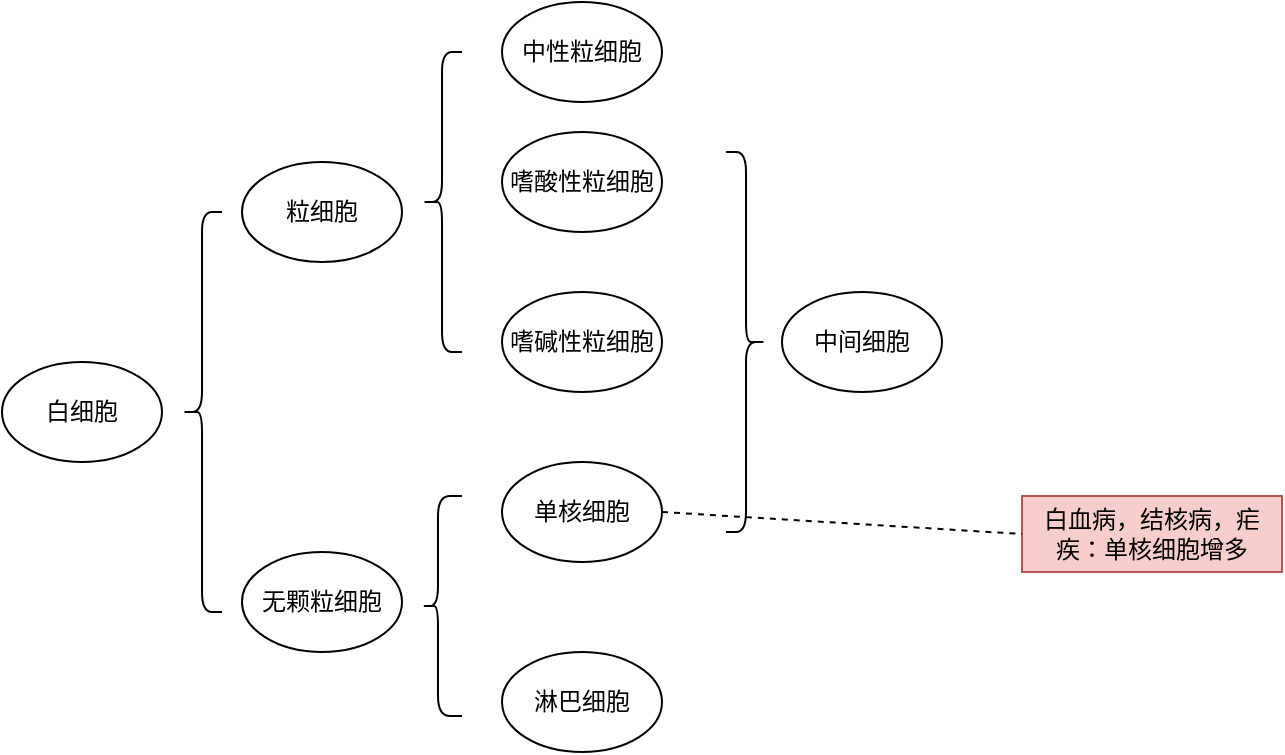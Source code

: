 <mxfile version="10.8.8" type="github"><diagram id="0BJh0TJwJuw2dSTNsCp6" name="Page-1"><mxGraphModel dx="886" dy="593" grid="1" gridSize="10" guides="1" tooltips="1" connect="1" arrows="1" fold="1" page="1" pageScale="1" pageWidth="827" pageHeight="1169" math="0" shadow="0"><root><mxCell id="0"/><mxCell id="1" parent="0"/><mxCell id="dm3yWKFuV2QbHP_AtAVy-1" value="" style="shape=curlyBracket;whiteSpace=wrap;html=1;rounded=1;" parent="1" vertex="1"><mxGeometry x="240" y="140" width="20" height="200" as="geometry"/></mxCell><mxCell id="dm3yWKFuV2QbHP_AtAVy-2" value="白细胞" style="ellipse;whiteSpace=wrap;html=1;" parent="1" vertex="1"><mxGeometry x="150" y="215" width="80" height="50" as="geometry"/></mxCell><mxCell id="dm3yWKFuV2QbHP_AtAVy-3" value="粒细胞" style="ellipse;whiteSpace=wrap;html=1;" parent="1" vertex="1"><mxGeometry x="270" y="115" width="80" height="50" as="geometry"/></mxCell><mxCell id="dm3yWKFuV2QbHP_AtAVy-4" value="无颗粒细胞" style="ellipse;whiteSpace=wrap;html=1;" parent="1" vertex="1"><mxGeometry x="270" y="310" width="80" height="50" as="geometry"/></mxCell><mxCell id="dm3yWKFuV2QbHP_AtAVy-5" value="" style="shape=curlyBracket;whiteSpace=wrap;html=1;rounded=1;" parent="1" vertex="1"><mxGeometry x="360" y="60" width="20" height="150" as="geometry"/></mxCell><mxCell id="dm3yWKFuV2QbHP_AtAVy-6" value="嗜碱性粒细胞" style="ellipse;whiteSpace=wrap;html=1;" parent="1" vertex="1"><mxGeometry x="400" y="180" width="80" height="50" as="geometry"/></mxCell><mxCell id="dm3yWKFuV2QbHP_AtAVy-7" value="嗜酸性粒细胞" style="ellipse;whiteSpace=wrap;html=1;" parent="1" vertex="1"><mxGeometry x="400" y="100" width="80" height="50" as="geometry"/></mxCell><mxCell id="dm3yWKFuV2QbHP_AtAVy-8" value="中性粒细胞" style="ellipse;whiteSpace=wrap;html=1;" parent="1" vertex="1"><mxGeometry x="400" y="35" width="80" height="50" as="geometry"/></mxCell><mxCell id="dm3yWKFuV2QbHP_AtAVy-9" value="" style="shape=curlyBracket;whiteSpace=wrap;html=1;rounded=1;size=0.4;" parent="1" vertex="1"><mxGeometry x="360" y="282" width="20" height="110" as="geometry"/></mxCell><mxCell id="dm3yWKFuV2QbHP_AtAVy-10" value="单核细胞" style="ellipse;whiteSpace=wrap;html=1;" parent="1" vertex="1"><mxGeometry x="400" y="265" width="80" height="50" as="geometry"/></mxCell><mxCell id="dm3yWKFuV2QbHP_AtAVy-11" value="淋巴细胞" style="ellipse;whiteSpace=wrap;html=1;" parent="1" vertex="1"><mxGeometry x="400" y="360" width="80" height="50" as="geometry"/></mxCell><mxCell id="BwE4lqmjiWgee9doRMxI-2" value="" style="shape=curlyBracket;whiteSpace=wrap;html=1;rounded=1;direction=west;" vertex="1" parent="1"><mxGeometry x="512" y="110" width="20" height="190" as="geometry"/></mxCell><mxCell id="BwE4lqmjiWgee9doRMxI-4" value="中间细胞" style="ellipse;whiteSpace=wrap;html=1;" vertex="1" parent="1"><mxGeometry x="540" y="180" width="80" height="50" as="geometry"/></mxCell><mxCell id="BwE4lqmjiWgee9doRMxI-5" value="白血病，结核病，疟疾：单核细胞增多" style="text;html=1;strokeColor=#b85450;fillColor=#f8cecc;align=center;verticalAlign=middle;whiteSpace=wrap;rounded=0;" vertex="1" parent="1"><mxGeometry x="660" y="282" width="130" height="38" as="geometry"/></mxCell><mxCell id="BwE4lqmjiWgee9doRMxI-6" value="" style="endArrow=none;dashed=1;html=1;entryX=0;entryY=0.5;entryDx=0;entryDy=0;exitX=1;exitY=0.5;exitDx=0;exitDy=0;" edge="1" parent="1" source="dm3yWKFuV2QbHP_AtAVy-10" target="BwE4lqmjiWgee9doRMxI-5"><mxGeometry width="50" height="50" relative="1" as="geometry"><mxPoint x="580" y="330" as="sourcePoint"/><mxPoint x="630" y="280" as="targetPoint"/></mxGeometry></mxCell></root></mxGraphModel></diagram></mxfile>
